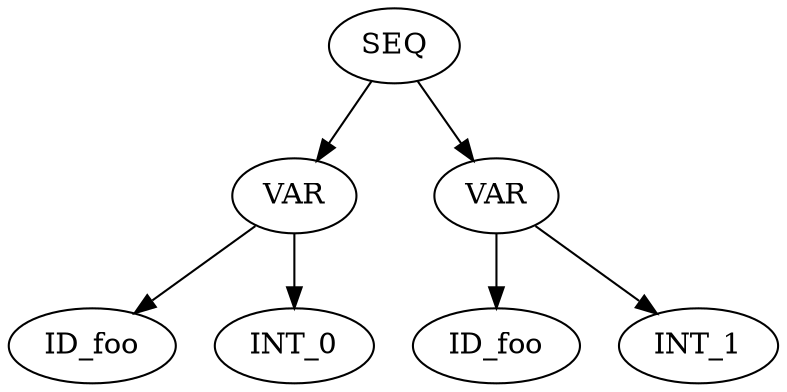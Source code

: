 digraph syntax_tree {
2 [label="ID_foo"]
1 -> 2
3 [label="INT_0"]
1 -> 3
1 [label="VAR"]
0 -> 1
5 [label="ID_foo"]
4 -> 5
6 [label="INT_1"]
4 -> 6
4 [label="VAR"]
0 -> 4
0 [label="SEQ"]
}